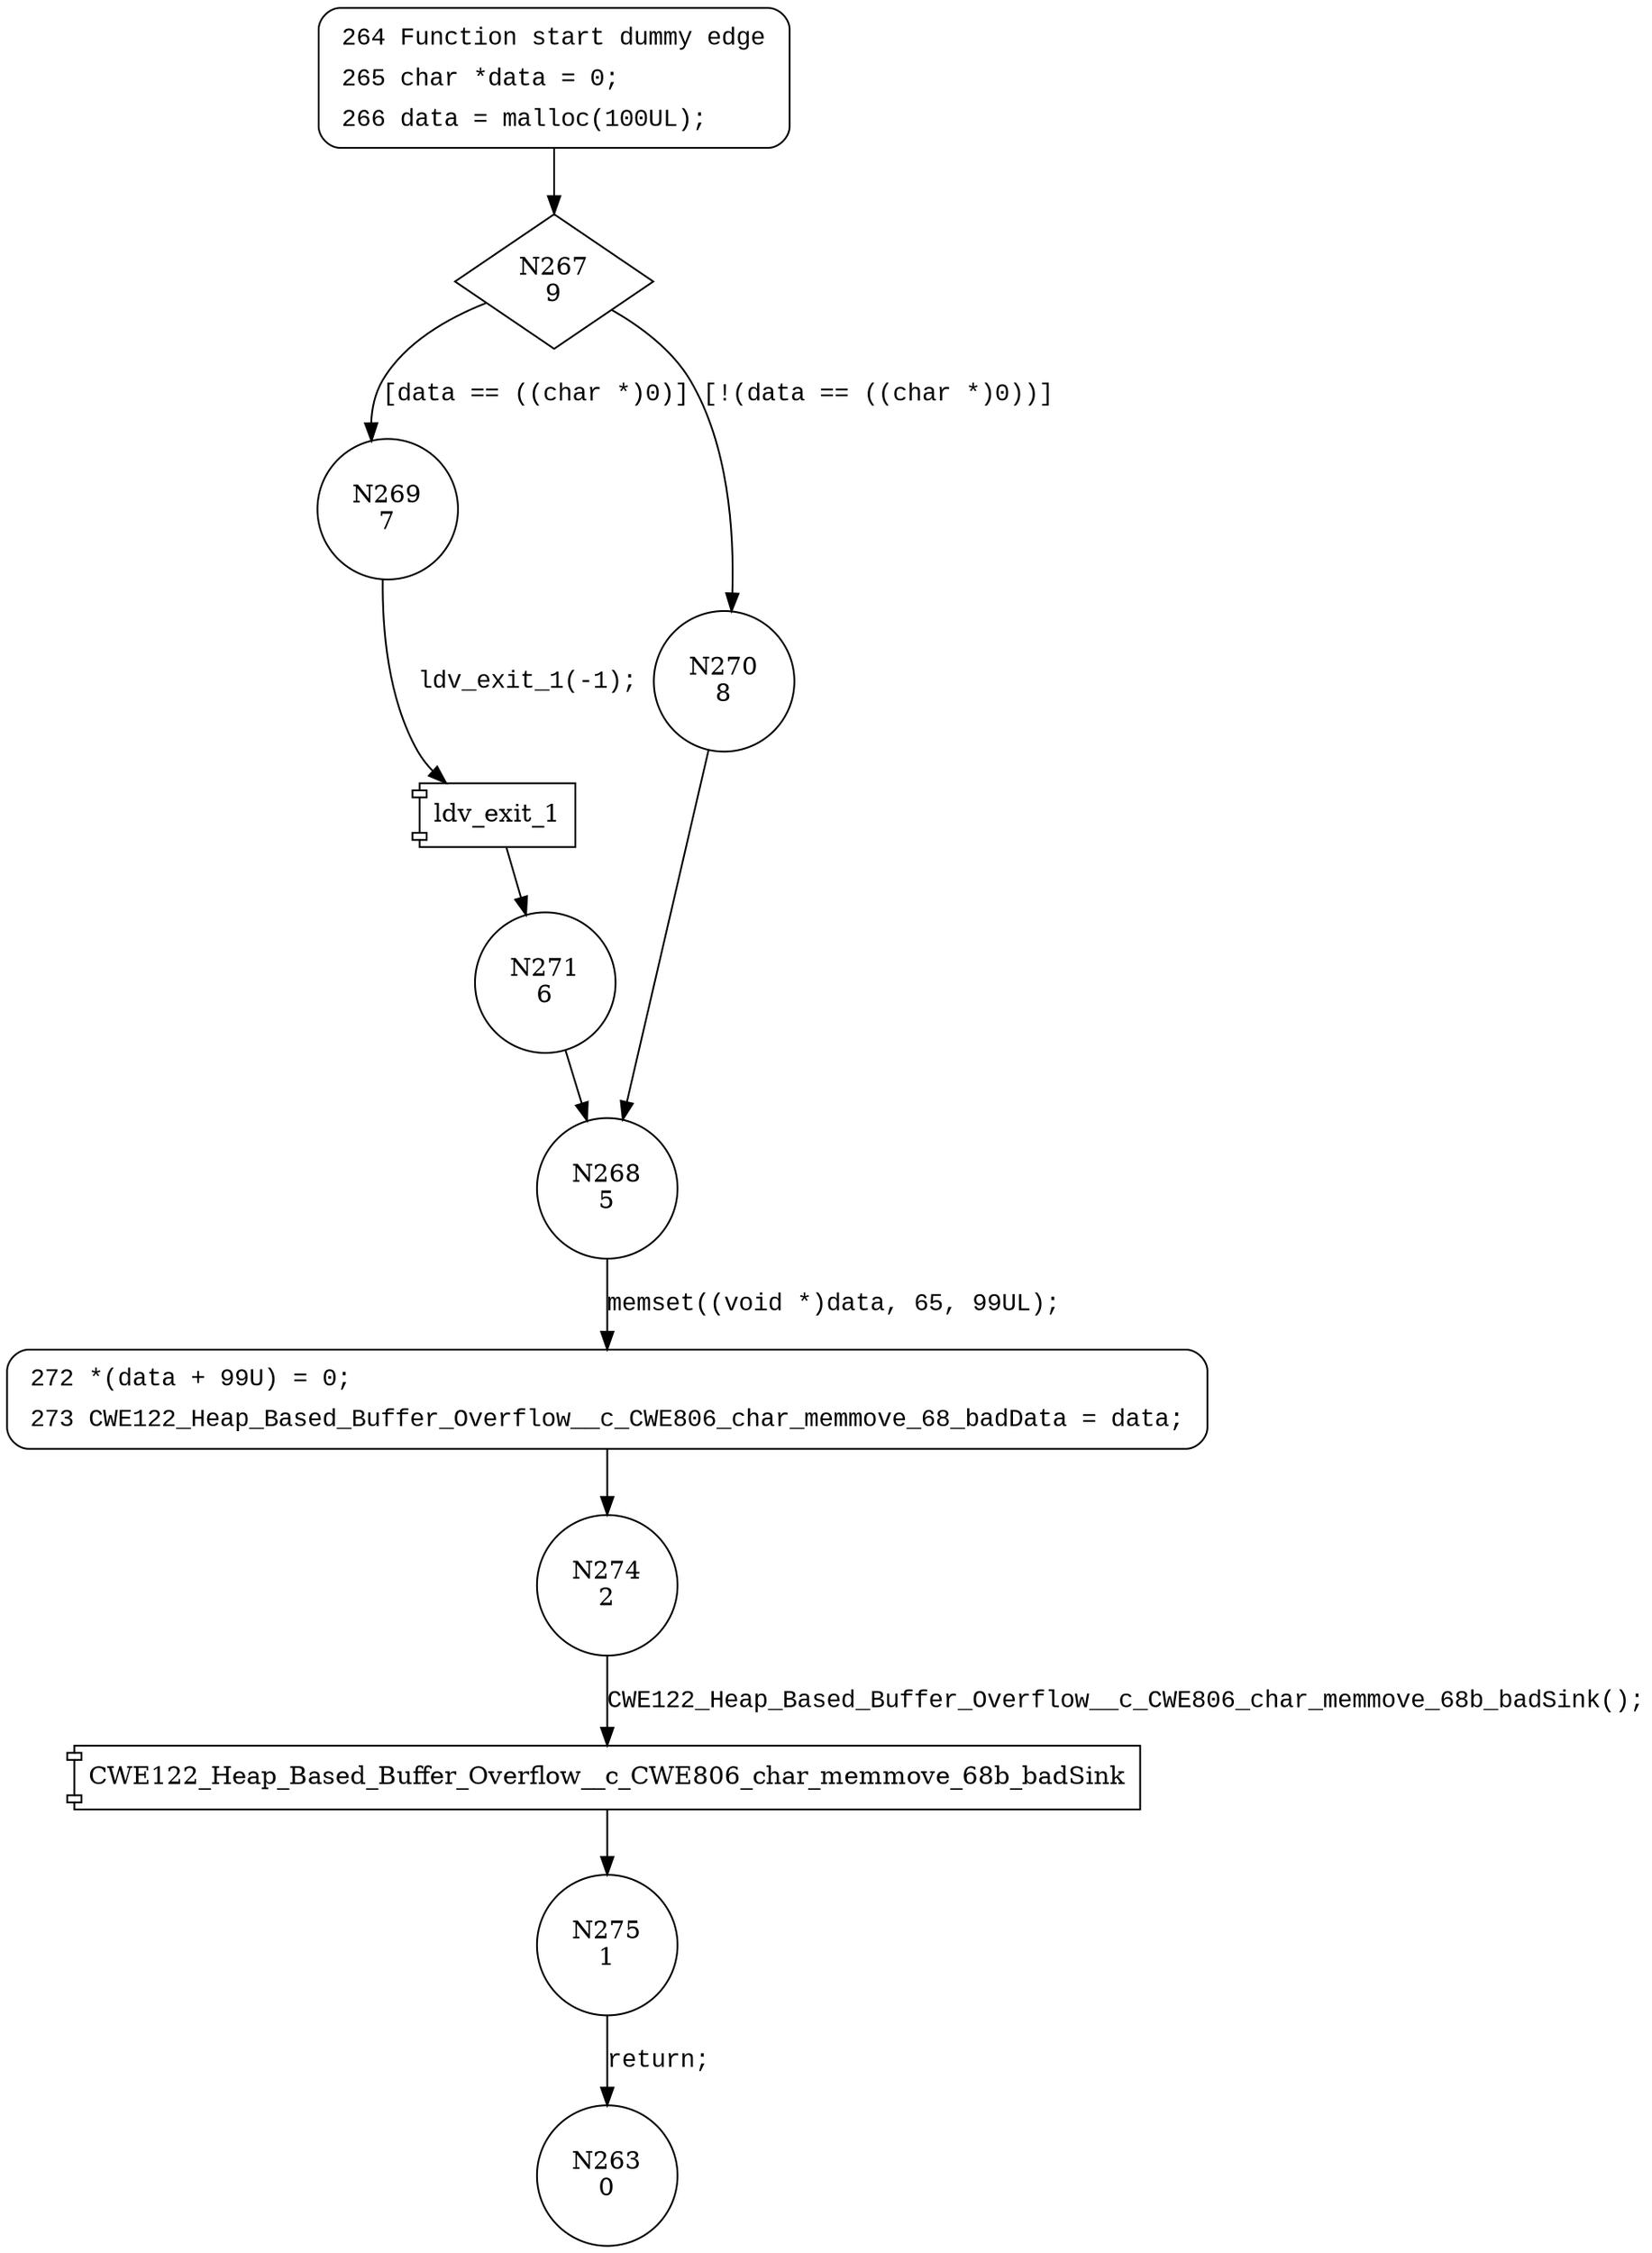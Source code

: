 digraph CWE122_Heap_Based_Buffer_Overflow__c_CWE806_char_memmove_68_bad {
267 [shape="diamond" label="N267\n9"]
269 [shape="circle" label="N269\n7"]
270 [shape="circle" label="N270\n8"]
268 [shape="circle" label="N268\n5"]
272 [shape="circle" label="N272\n4"]
274 [shape="circle" label="N274\n2"]
275 [shape="circle" label="N275\n1"]
271 [shape="circle" label="N271\n6"]
263 [shape="circle" label="N263\n0"]
264 [style="filled,bold" penwidth="1" fillcolor="white" fontname="Courier New" shape="Mrecord" label=<<table border="0" cellborder="0" cellpadding="3" bgcolor="white"><tr><td align="right">264</td><td align="left">Function start dummy edge</td></tr><tr><td align="right">265</td><td align="left">char *data = 0;</td></tr><tr><td align="right">266</td><td align="left">data = malloc(100UL);</td></tr></table>>]
264 -> 267[label=""]
272 [style="filled,bold" penwidth="1" fillcolor="white" fontname="Courier New" shape="Mrecord" label=<<table border="0" cellborder="0" cellpadding="3" bgcolor="white"><tr><td align="right">272</td><td align="left">*(data + 99U) = 0;</td></tr><tr><td align="right">273</td><td align="left">CWE122_Heap_Based_Buffer_Overflow__c_CWE806_char_memmove_68_badData = data;</td></tr></table>>]
272 -> 274[label=""]
267 -> 269 [label="[data == ((char *)0)]" fontname="Courier New"]
267 -> 270 [label="[!(data == ((char *)0))]" fontname="Courier New"]
268 -> 272 [label="memset((void *)data, 65, 99UL);" fontname="Courier New"]
100013 [shape="component" label="CWE122_Heap_Based_Buffer_Overflow__c_CWE806_char_memmove_68b_badSink"]
274 -> 100013 [label="CWE122_Heap_Based_Buffer_Overflow__c_CWE806_char_memmove_68b_badSink();" fontname="Courier New"]
100013 -> 275 [label="" fontname="Courier New"]
100014 [shape="component" label="ldv_exit_1"]
269 -> 100014 [label="ldv_exit_1(-1);" fontname="Courier New"]
100014 -> 271 [label="" fontname="Courier New"]
270 -> 268 [label="" fontname="Courier New"]
275 -> 263 [label="return;" fontname="Courier New"]
271 -> 268 [label="" fontname="Courier New"]
}